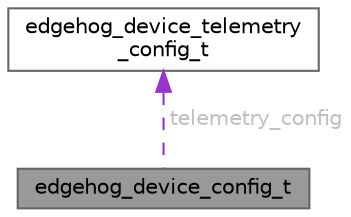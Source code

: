digraph "edgehog_device_config_t"
{
 // LATEX_PDF_SIZE
  bgcolor="transparent";
  edge [fontname=Helvetica,fontsize=10,labelfontname=Helvetica,labelfontsize=10];
  node [fontname=Helvetica,fontsize=10,shape=box,height=0.2,width=0.4];
  Node1 [id="Node000001",label="edgehog_device_config_t",height=0.2,width=0.4,color="gray40", fillcolor="grey60", style="filled", fontcolor="black",tooltip="Edgehog device configuration struct."];
  Node2 -> Node1 [id="edge1_Node000001_Node000002",dir="back",color="darkorchid3",style="dashed",tooltip=" ",label=" telemetry_config",fontcolor="grey" ];
  Node2 [id="Node000002",label="edgehog_device_telemetry\l_config_t",height=0.2,width=0.4,color="gray40", fillcolor="white", style="filled",URL="$structedgehog__device__telemetry__config__t.html",tooltip="Edgehog device configuration struct."];
}
